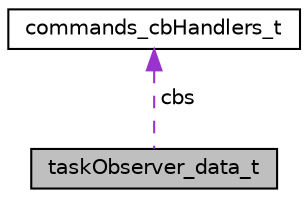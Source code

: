 digraph "taskObserver_data_t"
{
  edge [fontname="Helvetica",fontsize="10",labelfontname="Helvetica",labelfontsize="10"];
  node [fontname="Helvetica",fontsize="10",shape=record];
  Node1 [label="taskObserver_data_t",height=0.2,width=0.4,color="black", fillcolor="grey75", style="filled", fontcolor="black"];
  Node2 -> Node1 [dir="back",color="darkorchid3",fontsize="10",style="dashed",label=" cbs" ,fontname="Helvetica"];
  Node2 [label="commands_cbHandlers_t",height=0.2,width=0.4,color="black", fillcolor="white", style="filled",URL="$structcommands__cbHandlers__t.html",tooltip="Callback Handlers para medicion de performace de paquete. "];
}
